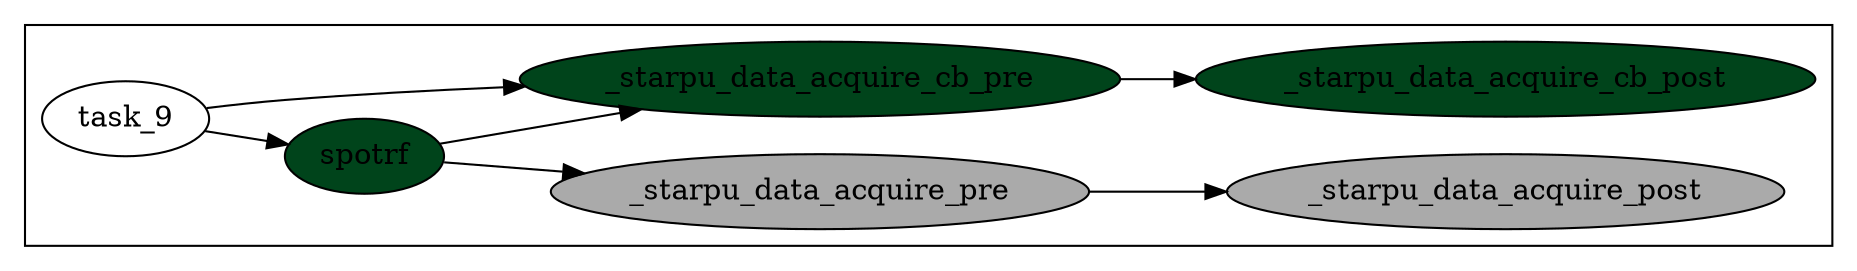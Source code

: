 digraph G {
	color=white
	rankdir=LR;
subgraph cluster_0 {
	color=black;
	 "task_9"->"task_10"
	 "task_12"->"task_11"
	 "task_10"->"task_12"
	 "task_9"->"task_12"
	 "task_11" [ style=filled, label="_starpu_data_acquire_cb_post", fillcolor="/greens9/9"]
	 "task_12" [ style=filled, label="_starpu_data_acquire_cb_pre", fillcolor="/greens9/9"]
	 "task_10" [ style=filled, label="spotrf", fillcolor="/greens9/9"]
	 "task_14"->"task_13"
	 "task_10"->"task_14"
	 "task_14" [ style=filled, label="_starpu_data_acquire_pre", fillcolor="#aaaaaa"]
	 "task_13" [ style=filled, label="_starpu_data_acquire_post", fillcolor="#aaaaaa"]
}
}
